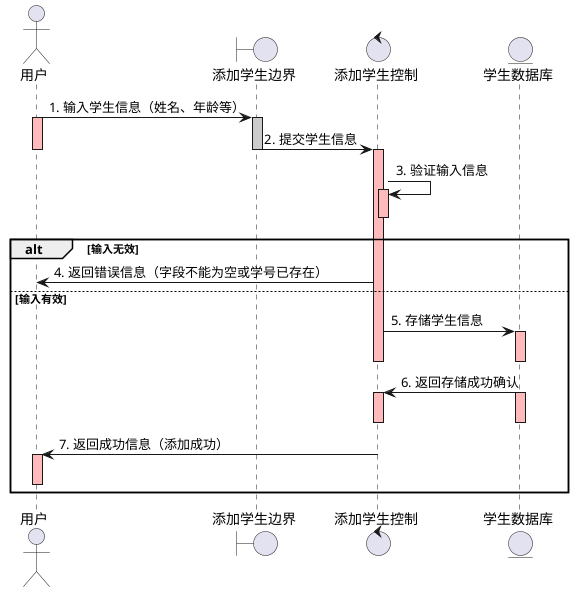 @startuml 添加学生
actor 用户 as user
boundary 添加学生边界 as addStudentB
control 添加学生控制 as addStudentC
entity 学生数据库 as studentDB

user -> addStudentB : 1. 输入学生信息（姓名、年龄等）
activate user #FFBBBB
activate addStudentB #cccccc

addStudentB -> addStudentC : 2. 提交学生信息
deactivate user
activate addStudentC #FFBBBB
deactivate addStudentB

addStudentC -> addStudentC : 3. 验证输入信息  
activate addStudentC #FFBBBB
deactivate addStudentC

alt 输入无效
    addStudentC -> user : 4. 返回错误信息（字段不能为空或学号已存在）
else 输入有效
    addStudentC -> studentDB : 5. 存储学生信息
    activate studentDB #FFBBBB
    deactivate addStudentC
    deactivate studentDB

    studentDB -> addStudentC : 6. 返回存储成功确认
    activate studentDB #FFBBBB
    activate addStudentC #FFBBBB
    deactivate studentDB 
    deactivate addStudentC

    addStudentC -> user : 7. 返回成功信息（添加成功）
    activate user #FFBBBB
    deactivate user
end

@enduml
